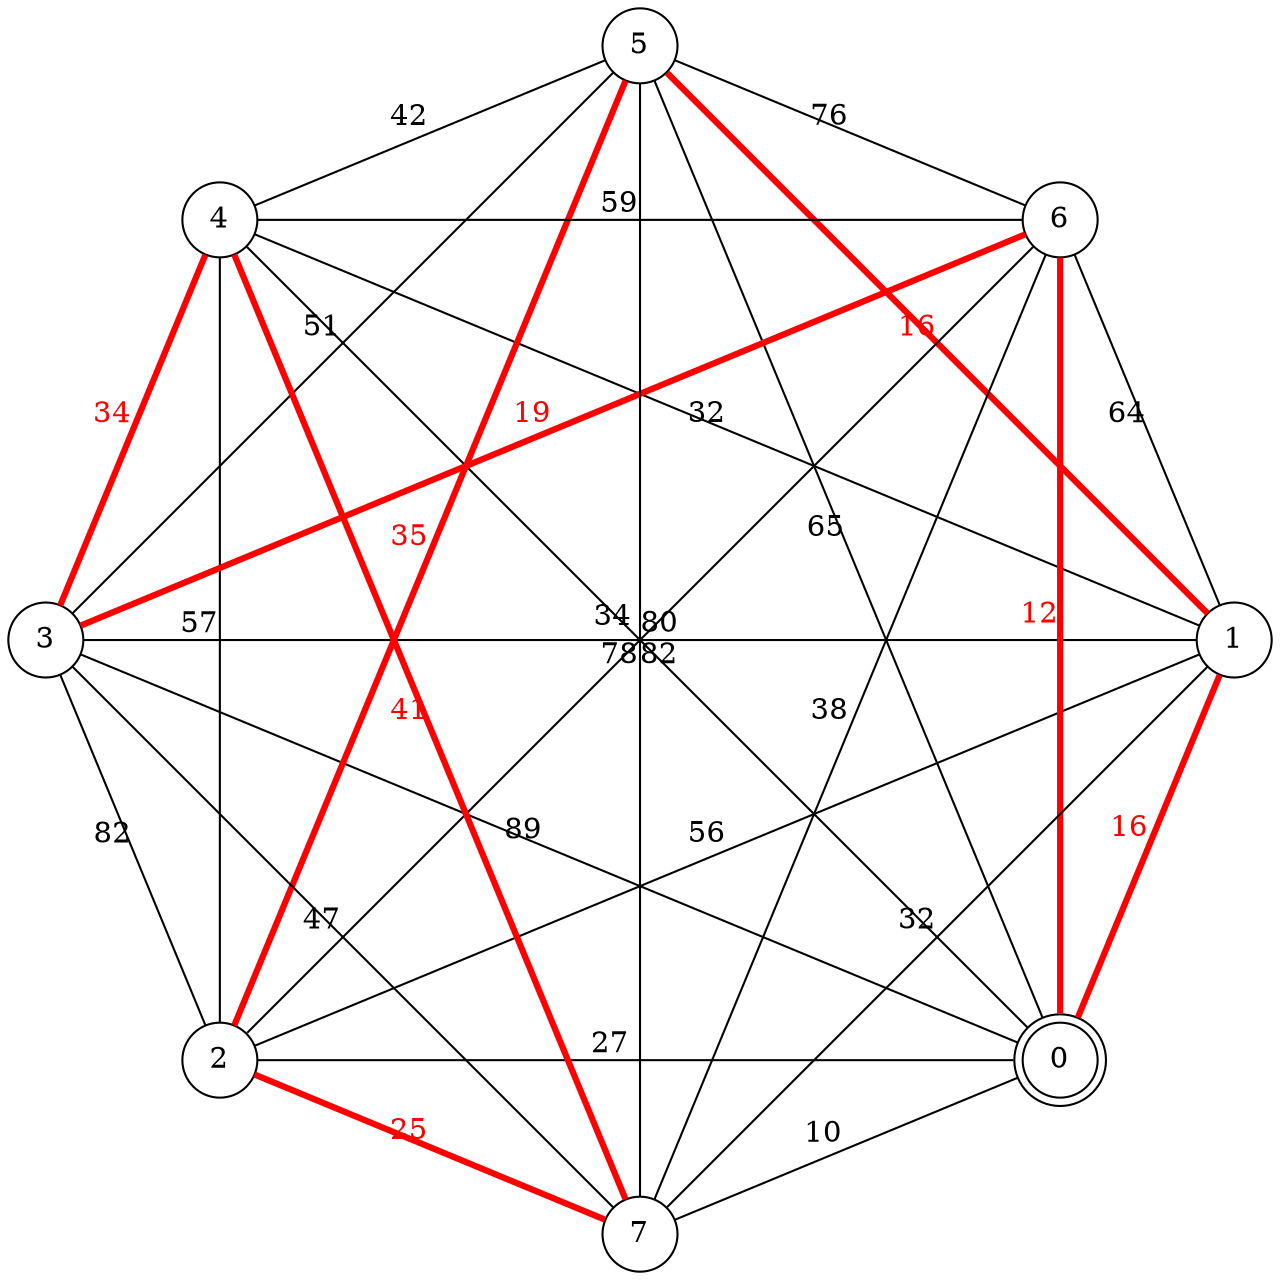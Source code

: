 graph {
	graph [layout=circo, overlap=scale, splines=true, mindist=2.5];
	node [shape=circle];
	0 [peripheries=2];	1 -- 0 [len=7.80376, label="16", color=red, penwidth=3.0, fontcolor=red];
	2 -- 0 [len=13.1688, label="27"];
	2 -- 1 [len=27.3132, label="56"];
	3 -- 0 [len=43.4084, label="89"];
	3 -- 1 [len=38.0433, label="78"];
	3 -- 2 [len=39.9943, label="82"];
	4 -- 0 [len=16.583, label="34"];
	4 -- 1 [len=15.6075, label="32"];
	4 -- 2 [len=27.8009, label="57"];
	4 -- 3 [len=16.583, label="34", color=red, penwidth=3.0, fontcolor=red];
	5 -- 0 [len=31.7028, label="65"];
	5 -- 1 [len=7.80376, label="16", color=red, penwidth=3.0, fontcolor=red];
	5 -- 2 [len=17.0707, label="35", color=red, penwidth=3.0, fontcolor=red];
	5 -- 3 [len=24.8745, label="51"];
	5 -- 4 [len=20.4849, label="42"];
	6 -- 0 [len=5.85282, label="12", color=red, penwidth=3.0, fontcolor=red];
	6 -- 1 [len=31.215, label="64"];
	6 -- 2 [len=39.0188, label="80"];
	6 -- 3 [len=9.26696, label="19", color=red, penwidth=3.0, fontcolor=red];
	6 -- 4 [len=28.7764, label="59"];
	6 -- 5 [len=37.0679, label="76"];
	7 -- 0 [len=4.87735, label="10"];
	7 -- 1 [len=15.6075, label="32"];
	7 -- 2 [len=12.1934, label="25", color=red, penwidth=3.0, fontcolor=red];
	7 -- 3 [len=22.9235, label="47"];
	7 -- 4 [len=19.9971, label="41", color=red, penwidth=3.0, fontcolor=red];
	7 -- 5 [len=39.9943, label="82"];
	7 -- 6 [len=18.5339, label="38"];
}